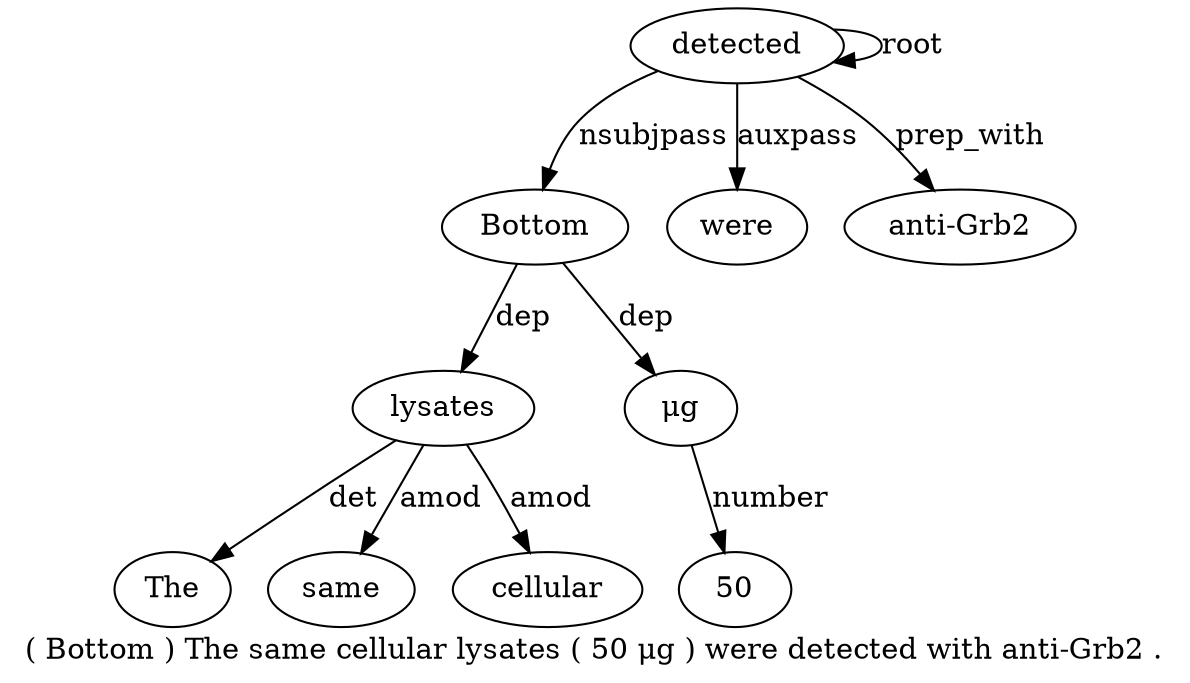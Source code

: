 digraph "( Bottom ) The same cellular lysates ( 50 μg ) were detected with anti-Grb2 ." {
label="( Bottom ) The same cellular lysates ( 50 μg ) were detected with anti-Grb2 .";
detected13 [style=filled, fillcolor=white, label=detected];
Bottom2 [style=filled, fillcolor=white, label=Bottom];
detected13 -> Bottom2  [label=nsubjpass];
lysates7 [style=filled, fillcolor=white, label=lysates];
The4 [style=filled, fillcolor=white, label=The];
lysates7 -> The4  [label=det];
same5 [style=filled, fillcolor=white, label=same];
lysates7 -> same5  [label=amod];
cellular6 [style=filled, fillcolor=white, label=cellular];
lysates7 -> cellular6  [label=amod];
Bottom2 -> lysates7  [label=dep];
"μg10" [style=filled, fillcolor=white, label="μg"];
509 [style=filled, fillcolor=white, label=50];
"μg10" -> 509  [label=number];
Bottom2 -> "μg10"  [label=dep];
were12 [style=filled, fillcolor=white, label=were];
detected13 -> were12  [label=auxpass];
detected13 -> detected13  [label=root];
"anti-Grb215" [style=filled, fillcolor=white, label="anti-Grb2"];
detected13 -> "anti-Grb215"  [label=prep_with];
}
